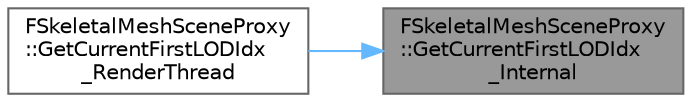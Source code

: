 digraph "FSkeletalMeshSceneProxy::GetCurrentFirstLODIdx_Internal"
{
 // INTERACTIVE_SVG=YES
 // LATEX_PDF_SIZE
  bgcolor="transparent";
  edge [fontname=Helvetica,fontsize=10,labelfontname=Helvetica,labelfontsize=10];
  node [fontname=Helvetica,fontsize=10,shape=box,height=0.2,width=0.4];
  rankdir="RL";
  Node1 [id="Node000001",label="FSkeletalMeshSceneProxy\l::GetCurrentFirstLODIdx\l_Internal",height=0.2,width=0.4,color="gray40", fillcolor="grey60", style="filled", fontcolor="black",tooltip="Only call on render thread timeline."];
  Node1 -> Node2 [id="edge1_Node000001_Node000002",dir="back",color="steelblue1",style="solid",tooltip=" "];
  Node2 [id="Node000002",label="FSkeletalMeshSceneProxy\l::GetCurrentFirstLODIdx\l_RenderThread",height=0.2,width=0.4,color="grey40", fillcolor="white", style="filled",URL="$d4/d0e/classFSkeletalMeshSceneProxy.html#a8ae12ec5b6ce125cc555b816acdda012",tooltip=" "];
}
